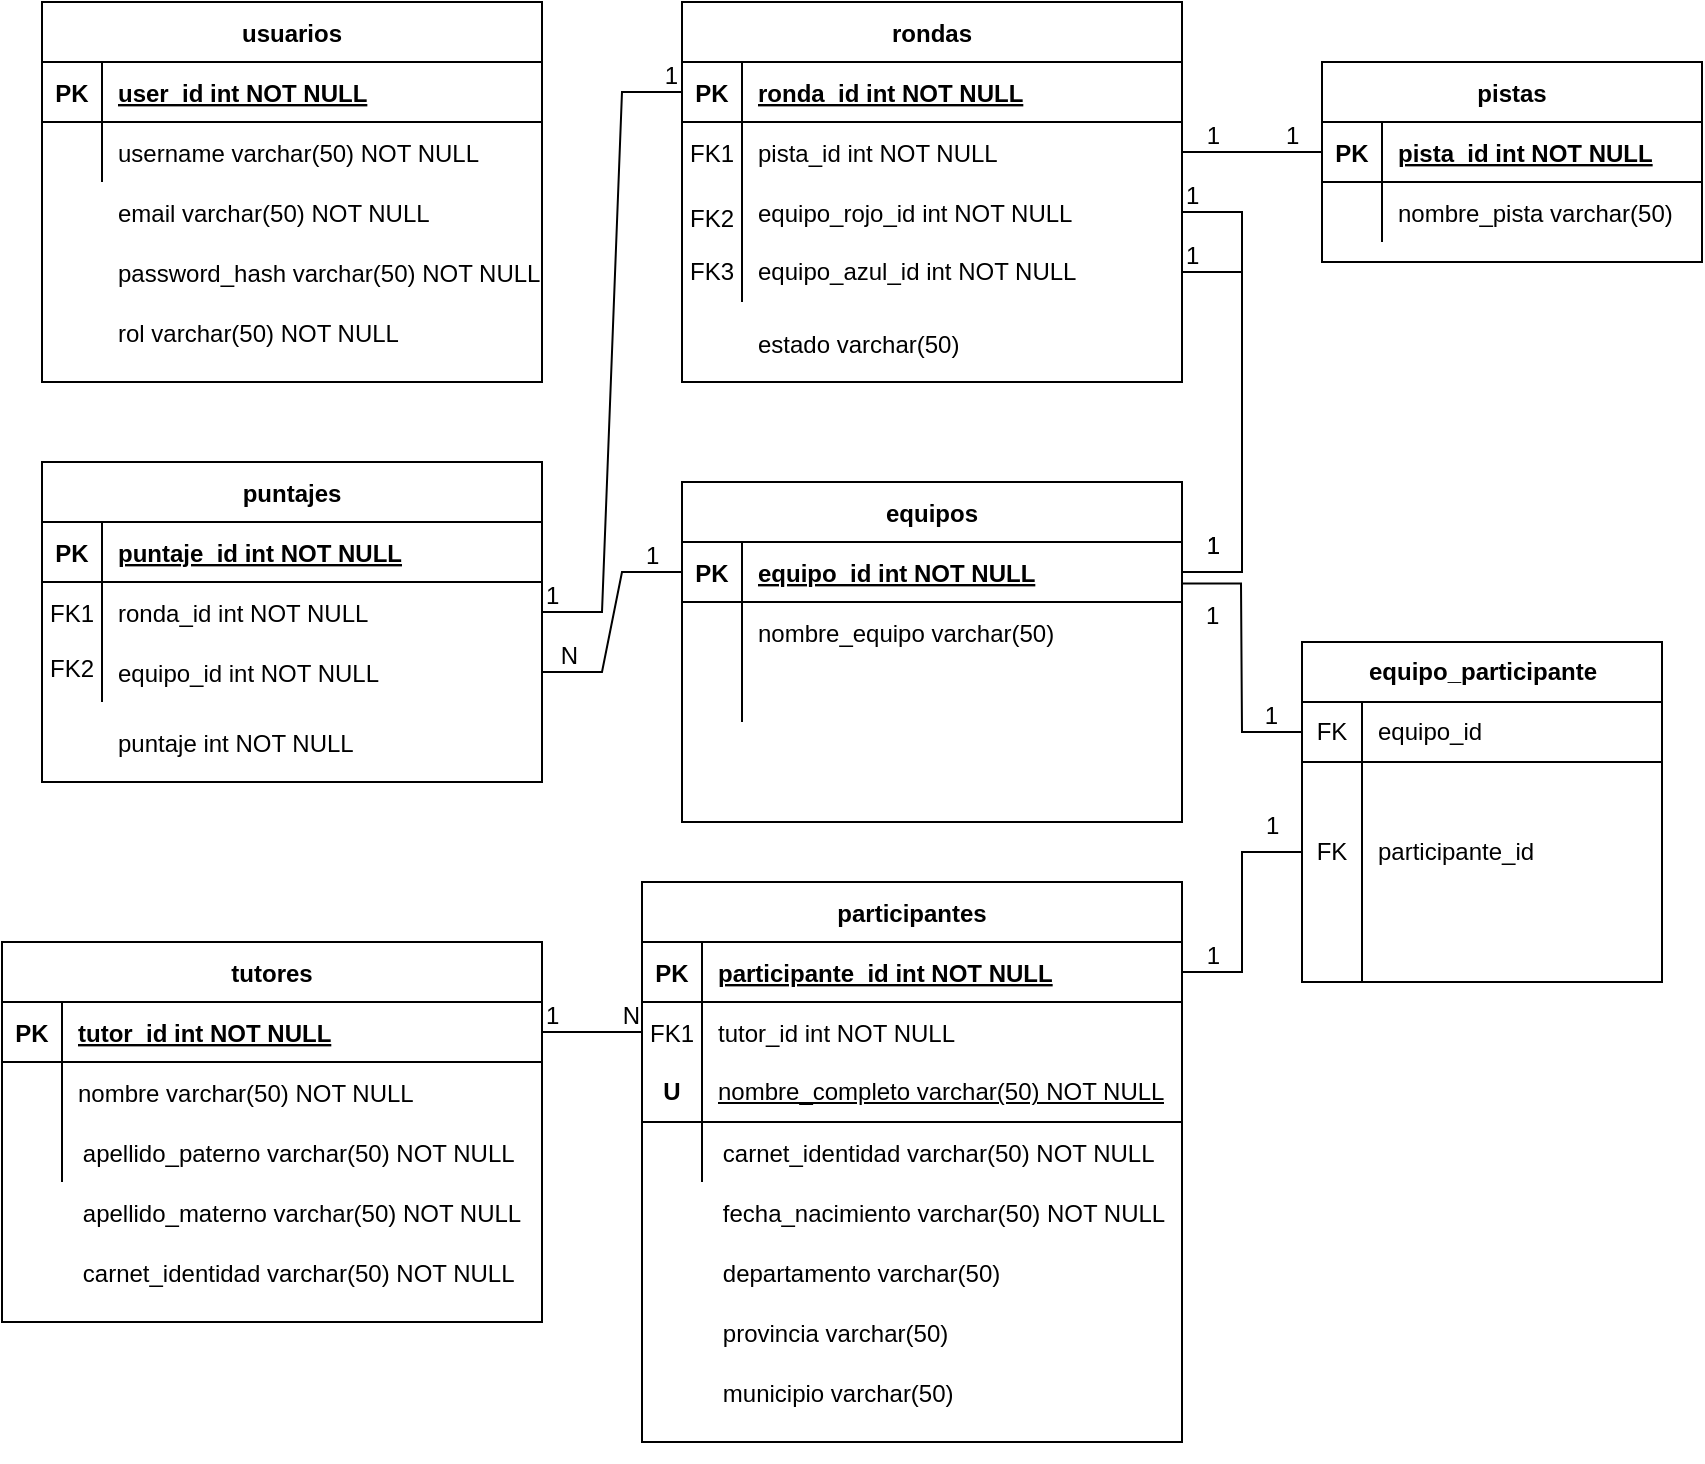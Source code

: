 <mxfile version="26.2.2">
  <diagram id="R2lEEEUBdFMjLlhIrx00" name="Page-1">
    <mxGraphModel dx="1345" dy="740" grid="1" gridSize="10" guides="1" tooltips="1" connect="1" arrows="1" fold="1" page="1" pageScale="1" pageWidth="850" pageHeight="1100" math="0" shadow="0" extFonts="Permanent Marker^https://fonts.googleapis.com/css?family=Permanent+Marker">
      <root>
        <mxCell id="0" />
        <mxCell id="1" parent="0" />
        <mxCell id="-fywBIfG3SODcEtTUDad-41" value="" style="group" vertex="1" connectable="0" parent="1">
          <mxGeometry y="530" width="270" height="220" as="geometry" />
        </mxCell>
        <mxCell id="C-vyLk0tnHw3VtMMgP7b-2" value="tutores" style="shape=table;startSize=30;container=1;collapsible=1;childLayout=tableLayout;fixedRows=1;rowLines=0;fontStyle=1;align=center;resizeLast=1;" parent="-fywBIfG3SODcEtTUDad-41" vertex="1">
          <mxGeometry width="270" height="190" as="geometry" />
        </mxCell>
        <mxCell id="C-vyLk0tnHw3VtMMgP7b-3" value="" style="shape=partialRectangle;collapsible=0;dropTarget=0;pointerEvents=0;fillColor=none;points=[[0,0.5],[1,0.5]];portConstraint=eastwest;top=0;left=0;right=0;bottom=1;" parent="C-vyLk0tnHw3VtMMgP7b-2" vertex="1">
          <mxGeometry y="30" width="270" height="30" as="geometry" />
        </mxCell>
        <mxCell id="C-vyLk0tnHw3VtMMgP7b-4" value="PK" style="shape=partialRectangle;overflow=hidden;connectable=0;fillColor=none;top=0;left=0;bottom=0;right=0;fontStyle=1;" parent="C-vyLk0tnHw3VtMMgP7b-3" vertex="1">
          <mxGeometry width="30" height="30" as="geometry">
            <mxRectangle width="30" height="30" as="alternateBounds" />
          </mxGeometry>
        </mxCell>
        <mxCell id="C-vyLk0tnHw3VtMMgP7b-5" value="tutor_id int NOT NULL " style="shape=partialRectangle;overflow=hidden;connectable=0;fillColor=none;top=0;left=0;bottom=0;right=0;align=left;spacingLeft=6;fontStyle=5;" parent="C-vyLk0tnHw3VtMMgP7b-3" vertex="1">
          <mxGeometry x="30" width="240" height="30" as="geometry">
            <mxRectangle width="240" height="30" as="alternateBounds" />
          </mxGeometry>
        </mxCell>
        <mxCell id="C-vyLk0tnHw3VtMMgP7b-6" value="" style="shape=partialRectangle;collapsible=0;dropTarget=0;pointerEvents=0;fillColor=none;points=[[0,0.5],[1,0.5]];portConstraint=eastwest;top=0;left=0;right=0;bottom=0;" parent="C-vyLk0tnHw3VtMMgP7b-2" vertex="1">
          <mxGeometry y="60" width="270" height="30" as="geometry" />
        </mxCell>
        <mxCell id="C-vyLk0tnHw3VtMMgP7b-7" value="" style="shape=partialRectangle;overflow=hidden;connectable=0;fillColor=none;top=0;left=0;bottom=0;right=0;" parent="C-vyLk0tnHw3VtMMgP7b-6" vertex="1">
          <mxGeometry width="30" height="30" as="geometry">
            <mxRectangle width="30" height="30" as="alternateBounds" />
          </mxGeometry>
        </mxCell>
        <mxCell id="C-vyLk0tnHw3VtMMgP7b-8" value="" style="shape=partialRectangle;overflow=hidden;connectable=0;fillColor=none;top=0;left=0;bottom=0;right=0;align=left;spacingLeft=6;" parent="C-vyLk0tnHw3VtMMgP7b-6" vertex="1">
          <mxGeometry x="30" width="240" height="30" as="geometry">
            <mxRectangle width="240" height="30" as="alternateBounds" />
          </mxGeometry>
        </mxCell>
        <mxCell id="C-vyLk0tnHw3VtMMgP7b-9" value="" style="shape=partialRectangle;collapsible=0;dropTarget=0;pointerEvents=0;fillColor=none;points=[[0,0.5],[1,0.5]];portConstraint=eastwest;top=0;left=0;right=0;bottom=0;" parent="C-vyLk0tnHw3VtMMgP7b-2" vertex="1">
          <mxGeometry y="90" width="270" height="30" as="geometry" />
        </mxCell>
        <mxCell id="C-vyLk0tnHw3VtMMgP7b-10" value="" style="shape=partialRectangle;overflow=hidden;connectable=0;fillColor=none;top=0;left=0;bottom=0;right=0;" parent="C-vyLk0tnHw3VtMMgP7b-9" vertex="1">
          <mxGeometry width="30" height="30" as="geometry">
            <mxRectangle width="30" height="30" as="alternateBounds" />
          </mxGeometry>
        </mxCell>
        <mxCell id="C-vyLk0tnHw3VtMMgP7b-11" value="" style="shape=partialRectangle;overflow=hidden;connectable=0;fillColor=none;top=0;left=0;bottom=0;right=0;align=left;spacingLeft=6;" parent="C-vyLk0tnHw3VtMMgP7b-9" vertex="1">
          <mxGeometry x="30" width="240" height="30" as="geometry">
            <mxRectangle width="240" height="30" as="alternateBounds" />
          </mxGeometry>
        </mxCell>
        <mxCell id="-fywBIfG3SODcEtTUDad-18" value="" style="shape=partialRectangle;collapsible=0;dropTarget=0;pointerEvents=0;fillColor=none;points=[[0,0.5],[1,0.5]];portConstraint=eastwest;top=0;left=0;right=0;bottom=0;" vertex="1" parent="-fywBIfG3SODcEtTUDad-41">
          <mxGeometry y="60" width="250" height="30" as="geometry" />
        </mxCell>
        <mxCell id="-fywBIfG3SODcEtTUDad-19" value="" style="shape=partialRectangle;overflow=hidden;connectable=0;fillColor=none;top=0;left=0;bottom=0;right=0;" vertex="1" parent="-fywBIfG3SODcEtTUDad-18">
          <mxGeometry width="30" height="30" as="geometry">
            <mxRectangle width="30" height="30" as="alternateBounds" />
          </mxGeometry>
        </mxCell>
        <mxCell id="-fywBIfG3SODcEtTUDad-20" value="nombre varchar(50) NOT NULL" style="shape=partialRectangle;overflow=hidden;connectable=0;fillColor=none;top=0;left=0;bottom=0;right=0;align=left;spacingLeft=6;" vertex="1" parent="-fywBIfG3SODcEtTUDad-18">
          <mxGeometry x="30" width="220" height="30" as="geometry">
            <mxRectangle width="220" height="30" as="alternateBounds" />
          </mxGeometry>
        </mxCell>
        <mxCell id="-fywBIfG3SODcEtTUDad-21" value="" style="shape=partialRectangle;collapsible=0;dropTarget=0;pointerEvents=0;fillColor=none;points=[[0,0.5],[1,0.5]];portConstraint=eastwest;top=0;left=0;right=0;bottom=0;" vertex="1" parent="-fywBIfG3SODcEtTUDad-41">
          <mxGeometry y="90" width="270" height="30" as="geometry" />
        </mxCell>
        <mxCell id="-fywBIfG3SODcEtTUDad-23" value="apellido_paterno varchar(50) NOT NULL" style="shape=partialRectangle;overflow=hidden;connectable=0;fillColor=none;top=0;left=0;bottom=0;right=0;align=left;spacingLeft=6;" vertex="1" parent="-fywBIfG3SODcEtTUDad-21">
          <mxGeometry x="32.4" width="237.6" height="30" as="geometry">
            <mxRectangle width="220" height="30" as="alternateBounds" />
          </mxGeometry>
        </mxCell>
        <mxCell id="-fywBIfG3SODcEtTUDad-25" value="" style="shape=partialRectangle;collapsible=0;dropTarget=0;pointerEvents=0;fillColor=none;points=[[0,0.5],[1,0.5]];portConstraint=eastwest;top=0;left=0;right=0;bottom=0;" vertex="1" parent="-fywBIfG3SODcEtTUDad-41">
          <mxGeometry y="120" width="270" height="30" as="geometry" />
        </mxCell>
        <mxCell id="-fywBIfG3SODcEtTUDad-27" value="apellido_materno varchar(50) NOT NULL" style="shape=partialRectangle;overflow=hidden;connectable=0;fillColor=none;top=0;left=0;bottom=0;right=0;align=left;spacingLeft=6;" vertex="1" parent="-fywBIfG3SODcEtTUDad-25">
          <mxGeometry x="32.4" width="237.6" height="30" as="geometry">
            <mxRectangle width="220" height="30" as="alternateBounds" />
          </mxGeometry>
        </mxCell>
        <mxCell id="-fywBIfG3SODcEtTUDad-28" value="" style="shape=partialRectangle;collapsible=0;dropTarget=0;pointerEvents=0;fillColor=none;points=[[0,0.5],[1,0.5]];portConstraint=eastwest;top=0;left=0;right=0;bottom=0;" vertex="1" parent="-fywBIfG3SODcEtTUDad-41">
          <mxGeometry y="150" width="270" height="30" as="geometry" />
        </mxCell>
        <mxCell id="-fywBIfG3SODcEtTUDad-30" value="carnet_identidad varchar(50) NOT NULL" style="shape=partialRectangle;overflow=hidden;connectable=0;fillColor=none;top=0;left=0;bottom=0;right=0;align=left;spacingLeft=6;" vertex="1" parent="-fywBIfG3SODcEtTUDad-28">
          <mxGeometry x="32.4" width="237.6" height="30" as="geometry">
            <mxRectangle width="220" height="30" as="alternateBounds" />
          </mxGeometry>
        </mxCell>
        <mxCell id="-fywBIfG3SODcEtTUDad-42" value="" style="group" vertex="1" connectable="0" parent="1">
          <mxGeometry x="320" y="500" width="270" height="290" as="geometry" />
        </mxCell>
        <mxCell id="-fywBIfG3SODcEtTUDad-43" value="participantes" style="shape=table;startSize=30;container=1;collapsible=1;childLayout=tableLayout;fixedRows=1;rowLines=0;fontStyle=1;align=center;resizeLast=1;" vertex="1" parent="-fywBIfG3SODcEtTUDad-42">
          <mxGeometry width="270" height="280" as="geometry" />
        </mxCell>
        <mxCell id="-fywBIfG3SODcEtTUDad-44" value="" style="shape=partialRectangle;collapsible=0;dropTarget=0;pointerEvents=0;fillColor=none;points=[[0,0.5],[1,0.5]];portConstraint=eastwest;top=0;left=0;right=0;bottom=1;" vertex="1" parent="-fywBIfG3SODcEtTUDad-43">
          <mxGeometry y="30" width="270" height="30" as="geometry" />
        </mxCell>
        <mxCell id="-fywBIfG3SODcEtTUDad-45" value="PK" style="shape=partialRectangle;overflow=hidden;connectable=0;fillColor=none;top=0;left=0;bottom=0;right=0;fontStyle=1;" vertex="1" parent="-fywBIfG3SODcEtTUDad-44">
          <mxGeometry width="30" height="30" as="geometry">
            <mxRectangle width="30" height="30" as="alternateBounds" />
          </mxGeometry>
        </mxCell>
        <mxCell id="-fywBIfG3SODcEtTUDad-46" value="participante_id int NOT NULL " style="shape=partialRectangle;overflow=hidden;connectable=0;fillColor=none;top=0;left=0;bottom=0;right=0;align=left;spacingLeft=6;fontStyle=5;" vertex="1" parent="-fywBIfG3SODcEtTUDad-44">
          <mxGeometry x="30" width="240" height="30" as="geometry">
            <mxRectangle width="240" height="30" as="alternateBounds" />
          </mxGeometry>
        </mxCell>
        <mxCell id="-fywBIfG3SODcEtTUDad-47" value="" style="shape=partialRectangle;collapsible=0;dropTarget=0;pointerEvents=0;fillColor=none;points=[[0,0.5],[1,0.5]];portConstraint=eastwest;top=0;left=0;right=0;bottom=0;" vertex="1" parent="-fywBIfG3SODcEtTUDad-43">
          <mxGeometry y="60" width="270" height="30" as="geometry" />
        </mxCell>
        <mxCell id="-fywBIfG3SODcEtTUDad-48" value="FK1" style="shape=partialRectangle;overflow=hidden;connectable=0;fillColor=none;top=0;left=0;bottom=0;right=0;" vertex="1" parent="-fywBIfG3SODcEtTUDad-47">
          <mxGeometry width="30" height="30" as="geometry">
            <mxRectangle width="30" height="30" as="alternateBounds" />
          </mxGeometry>
        </mxCell>
        <mxCell id="-fywBIfG3SODcEtTUDad-49" value="tutor_id int NOT NULL" style="shape=partialRectangle;overflow=hidden;connectable=0;fillColor=none;top=0;left=0;bottom=0;right=0;align=left;spacingLeft=6;" vertex="1" parent="-fywBIfG3SODcEtTUDad-47">
          <mxGeometry x="30" width="240" height="30" as="geometry">
            <mxRectangle width="240" height="30" as="alternateBounds" />
          </mxGeometry>
        </mxCell>
        <mxCell id="-fywBIfG3SODcEtTUDad-188" value="" style="shape=tableRow;horizontal=0;startSize=0;swimlaneHead=0;swimlaneBody=0;fillColor=none;collapsible=0;dropTarget=0;points=[[0,0.5],[1,0.5]];portConstraint=eastwest;top=0;left=0;right=0;bottom=1;" vertex="1" parent="-fywBIfG3SODcEtTUDad-43">
          <mxGeometry y="90" width="270" height="30" as="geometry" />
        </mxCell>
        <mxCell id="-fywBIfG3SODcEtTUDad-189" value="U" style="shape=partialRectangle;connectable=0;fillColor=none;top=0;left=0;bottom=0;right=0;fontStyle=1;overflow=hidden;whiteSpace=wrap;html=1;" vertex="1" parent="-fywBIfG3SODcEtTUDad-188">
          <mxGeometry width="30" height="30" as="geometry">
            <mxRectangle width="30" height="30" as="alternateBounds" />
          </mxGeometry>
        </mxCell>
        <mxCell id="-fywBIfG3SODcEtTUDad-190" value="&lt;span style=&quot;font-weight: 400; text-wrap-mode: nowrap;&quot;&gt;nombre_completo varchar(50) NOT NULL&lt;/span&gt;" style="shape=partialRectangle;connectable=0;fillColor=none;top=0;left=0;bottom=0;right=0;align=left;spacingLeft=6;fontStyle=5;overflow=hidden;whiteSpace=wrap;html=1;" vertex="1" parent="-fywBIfG3SODcEtTUDad-188">
          <mxGeometry x="30" width="240" height="30" as="geometry">
            <mxRectangle width="240" height="30" as="alternateBounds" />
          </mxGeometry>
        </mxCell>
        <mxCell id="-fywBIfG3SODcEtTUDad-50" value="" style="shape=partialRectangle;collapsible=0;dropTarget=0;pointerEvents=0;fillColor=none;points=[[0,0.5],[1,0.5]];portConstraint=eastwest;top=0;left=0;right=0;bottom=0;" vertex="1" parent="-fywBIfG3SODcEtTUDad-43">
          <mxGeometry y="120" width="270" height="30" as="geometry" />
        </mxCell>
        <mxCell id="-fywBIfG3SODcEtTUDad-51" value="" style="shape=partialRectangle;overflow=hidden;connectable=0;fillColor=none;top=0;left=0;bottom=0;right=0;" vertex="1" parent="-fywBIfG3SODcEtTUDad-50">
          <mxGeometry width="30" height="30" as="geometry">
            <mxRectangle width="30" height="30" as="alternateBounds" />
          </mxGeometry>
        </mxCell>
        <mxCell id="-fywBIfG3SODcEtTUDad-52" value="" style="shape=partialRectangle;overflow=hidden;connectable=0;fillColor=none;top=0;left=0;bottom=0;right=0;align=left;spacingLeft=6;" vertex="1" parent="-fywBIfG3SODcEtTUDad-50">
          <mxGeometry x="30" width="240" height="30" as="geometry">
            <mxRectangle width="240" height="30" as="alternateBounds" />
          </mxGeometry>
        </mxCell>
        <mxCell id="-fywBIfG3SODcEtTUDad-62" value="" style="shape=partialRectangle;collapsible=0;dropTarget=0;pointerEvents=0;fillColor=none;points=[[0,0.5],[1,0.5]];portConstraint=eastwest;top=0;left=0;right=0;bottom=0;" vertex="1" parent="-fywBIfG3SODcEtTUDad-42">
          <mxGeometry y="120" width="270" height="30" as="geometry" />
        </mxCell>
        <mxCell id="-fywBIfG3SODcEtTUDad-63" value="" style="shape=partialRectangle;overflow=hidden;connectable=0;fillColor=none;top=0;left=0;bottom=0;right=0;" vertex="1" parent="-fywBIfG3SODcEtTUDad-62">
          <mxGeometry width="32.4" height="30" as="geometry">
            <mxRectangle width="30" height="30" as="alternateBounds" />
          </mxGeometry>
        </mxCell>
        <mxCell id="-fywBIfG3SODcEtTUDad-64" value="carnet_identidad varchar(50) NOT NULL" style="shape=partialRectangle;overflow=hidden;connectable=0;fillColor=none;top=0;left=0;bottom=0;right=0;align=left;spacingLeft=6;" vertex="1" parent="-fywBIfG3SODcEtTUDad-62">
          <mxGeometry x="32.4" width="237.6" height="30" as="geometry">
            <mxRectangle width="220" height="30" as="alternateBounds" />
          </mxGeometry>
        </mxCell>
        <mxCell id="-fywBIfG3SODcEtTUDad-65" value="" style="shape=partialRectangle;collapsible=0;dropTarget=0;pointerEvents=0;fillColor=none;points=[[0,0.5],[1,0.5]];portConstraint=eastwest;top=0;left=0;right=0;bottom=0;" vertex="1" parent="-fywBIfG3SODcEtTUDad-42">
          <mxGeometry y="180" width="270" height="30" as="geometry" />
        </mxCell>
        <mxCell id="-fywBIfG3SODcEtTUDad-66" value="" style="shape=partialRectangle;overflow=hidden;connectable=0;fillColor=none;top=0;left=0;bottom=0;right=0;" vertex="1" parent="-fywBIfG3SODcEtTUDad-65">
          <mxGeometry width="32.4" height="30" as="geometry">
            <mxRectangle width="30" height="30" as="alternateBounds" />
          </mxGeometry>
        </mxCell>
        <mxCell id="-fywBIfG3SODcEtTUDad-67" value="departamento varchar(50)" style="shape=partialRectangle;overflow=hidden;connectable=0;fillColor=none;top=0;left=0;bottom=0;right=0;align=left;spacingLeft=6;" vertex="1" parent="-fywBIfG3SODcEtTUDad-65">
          <mxGeometry x="32.4" width="237.6" height="30" as="geometry">
            <mxRectangle width="220" height="30" as="alternateBounds" />
          </mxGeometry>
        </mxCell>
        <mxCell id="-fywBIfG3SODcEtTUDad-68" value="" style="shape=partialRectangle;collapsible=0;dropTarget=0;pointerEvents=0;fillColor=none;points=[[0,0.5],[1,0.5]];portConstraint=eastwest;top=0;left=0;right=0;bottom=0;" vertex="1" parent="-fywBIfG3SODcEtTUDad-42">
          <mxGeometry y="210" width="270" height="30" as="geometry" />
        </mxCell>
        <mxCell id="-fywBIfG3SODcEtTUDad-69" value="" style="shape=partialRectangle;overflow=hidden;connectable=0;fillColor=none;top=0;left=0;bottom=0;right=0;" vertex="1" parent="-fywBIfG3SODcEtTUDad-68">
          <mxGeometry width="32.4" height="30" as="geometry">
            <mxRectangle width="30" height="30" as="alternateBounds" />
          </mxGeometry>
        </mxCell>
        <mxCell id="-fywBIfG3SODcEtTUDad-70" value="provincia varchar(50)" style="shape=partialRectangle;overflow=hidden;connectable=0;fillColor=none;top=0;left=0;bottom=0;right=0;align=left;spacingLeft=6;" vertex="1" parent="-fywBIfG3SODcEtTUDad-68">
          <mxGeometry x="32.4" width="237.6" height="30" as="geometry">
            <mxRectangle width="220" height="30" as="alternateBounds" />
          </mxGeometry>
        </mxCell>
        <mxCell id="-fywBIfG3SODcEtTUDad-71" value="" style="shape=partialRectangle;collapsible=0;dropTarget=0;pointerEvents=0;fillColor=none;points=[[0,0.5],[1,0.5]];portConstraint=eastwest;top=0;left=0;right=0;bottom=0;" vertex="1" parent="-fywBIfG3SODcEtTUDad-42">
          <mxGeometry y="240" width="270" height="30" as="geometry" />
        </mxCell>
        <mxCell id="-fywBIfG3SODcEtTUDad-72" value="" style="shape=partialRectangle;overflow=hidden;connectable=0;fillColor=none;top=0;left=0;bottom=0;right=0;" vertex="1" parent="-fywBIfG3SODcEtTUDad-71">
          <mxGeometry width="32.4" height="30" as="geometry">
            <mxRectangle width="30" height="30" as="alternateBounds" />
          </mxGeometry>
        </mxCell>
        <mxCell id="-fywBIfG3SODcEtTUDad-73" value="municipio varchar(50)" style="shape=partialRectangle;overflow=hidden;connectable=0;fillColor=none;top=0;left=0;bottom=0;right=0;align=left;spacingLeft=6;" vertex="1" parent="-fywBIfG3SODcEtTUDad-71">
          <mxGeometry x="32.4" width="237.6" height="30" as="geometry">
            <mxRectangle width="220" height="30" as="alternateBounds" />
          </mxGeometry>
        </mxCell>
        <mxCell id="-fywBIfG3SODcEtTUDad-74" value="" style="shape=partialRectangle;collapsible=0;dropTarget=0;pointerEvents=0;fillColor=none;points=[[0,0.5],[1,0.5]];portConstraint=eastwest;top=0;left=0;right=0;bottom=0;" vertex="1" parent="-fywBIfG3SODcEtTUDad-42">
          <mxGeometry y="150" width="270" height="30" as="geometry" />
        </mxCell>
        <mxCell id="-fywBIfG3SODcEtTUDad-75" value="" style="shape=partialRectangle;overflow=hidden;connectable=0;fillColor=none;top=0;left=0;bottom=0;right=0;" vertex="1" parent="-fywBIfG3SODcEtTUDad-74">
          <mxGeometry width="32.4" height="30" as="geometry">
            <mxRectangle width="30" height="30" as="alternateBounds" />
          </mxGeometry>
        </mxCell>
        <mxCell id="-fywBIfG3SODcEtTUDad-76" value="fecha_nacimiento varchar(50) NOT NULL" style="shape=partialRectangle;overflow=hidden;connectable=0;fillColor=none;top=0;left=0;bottom=0;right=0;align=left;spacingLeft=6;" vertex="1" parent="-fywBIfG3SODcEtTUDad-74">
          <mxGeometry x="32.4" width="237.6" height="30" as="geometry">
            <mxRectangle width="220" height="30" as="alternateBounds" />
          </mxGeometry>
        </mxCell>
        <mxCell id="-fywBIfG3SODcEtTUDad-82" value="" style="group" vertex="1" connectable="0" parent="1">
          <mxGeometry x="20" y="60" width="250" height="190" as="geometry" />
        </mxCell>
        <mxCell id="C-vyLk0tnHw3VtMMgP7b-23" value="usuarios" style="shape=table;startSize=30;container=1;collapsible=1;childLayout=tableLayout;fixedRows=1;rowLines=0;fontStyle=1;align=center;resizeLast=1;" parent="-fywBIfG3SODcEtTUDad-82" vertex="1">
          <mxGeometry width="250" height="190" as="geometry">
            <mxRectangle x="120" y="120" width="90" height="30" as="alternateBounds" />
          </mxGeometry>
        </mxCell>
        <mxCell id="C-vyLk0tnHw3VtMMgP7b-24" value="" style="shape=partialRectangle;collapsible=0;dropTarget=0;pointerEvents=0;fillColor=none;points=[[0,0.5],[1,0.5]];portConstraint=eastwest;top=0;left=0;right=0;bottom=1;" parent="C-vyLk0tnHw3VtMMgP7b-23" vertex="1">
          <mxGeometry y="30" width="250" height="30" as="geometry" />
        </mxCell>
        <mxCell id="C-vyLk0tnHw3VtMMgP7b-25" value="PK" style="shape=partialRectangle;overflow=hidden;connectable=0;fillColor=none;top=0;left=0;bottom=0;right=0;fontStyle=1;" parent="C-vyLk0tnHw3VtMMgP7b-24" vertex="1">
          <mxGeometry width="30" height="30" as="geometry">
            <mxRectangle width="30" height="30" as="alternateBounds" />
          </mxGeometry>
        </mxCell>
        <mxCell id="C-vyLk0tnHw3VtMMgP7b-26" value="user_id int NOT NULL " style="shape=partialRectangle;overflow=hidden;connectable=0;fillColor=none;top=0;left=0;bottom=0;right=0;align=left;spacingLeft=6;fontStyle=5;" parent="C-vyLk0tnHw3VtMMgP7b-24" vertex="1">
          <mxGeometry x="30" width="220" height="30" as="geometry">
            <mxRectangle width="220" height="30" as="alternateBounds" />
          </mxGeometry>
        </mxCell>
        <mxCell id="C-vyLk0tnHw3VtMMgP7b-27" value="" style="shape=partialRectangle;collapsible=0;dropTarget=0;pointerEvents=0;fillColor=none;points=[[0,0.5],[1,0.5]];portConstraint=eastwest;top=0;left=0;right=0;bottom=0;" parent="C-vyLk0tnHw3VtMMgP7b-23" vertex="1">
          <mxGeometry y="60" width="250" height="30" as="geometry" />
        </mxCell>
        <mxCell id="C-vyLk0tnHw3VtMMgP7b-28" value="" style="shape=partialRectangle;overflow=hidden;connectable=0;fillColor=none;top=0;left=0;bottom=0;right=0;" parent="C-vyLk0tnHw3VtMMgP7b-27" vertex="1">
          <mxGeometry width="30" height="30" as="geometry">
            <mxRectangle width="30" height="30" as="alternateBounds" />
          </mxGeometry>
        </mxCell>
        <mxCell id="C-vyLk0tnHw3VtMMgP7b-29" value="username varchar(50) NOT NULL" style="shape=partialRectangle;overflow=hidden;connectable=0;fillColor=none;top=0;left=0;bottom=0;right=0;align=left;spacingLeft=6;" parent="C-vyLk0tnHw3VtMMgP7b-27" vertex="1">
          <mxGeometry x="30" width="220" height="30" as="geometry">
            <mxRectangle width="220" height="30" as="alternateBounds" />
          </mxGeometry>
        </mxCell>
        <mxCell id="-fywBIfG3SODcEtTUDad-8" value="" style="shape=partialRectangle;collapsible=0;dropTarget=0;pointerEvents=0;fillColor=none;points=[[0,0.5],[1,0.5]];portConstraint=eastwest;top=0;left=0;right=0;bottom=0;" vertex="1" parent="-fywBIfG3SODcEtTUDad-82">
          <mxGeometry y="90" width="250" height="30" as="geometry" />
        </mxCell>
        <mxCell id="-fywBIfG3SODcEtTUDad-9" value="" style="shape=partialRectangle;overflow=hidden;connectable=0;fillColor=none;top=0;left=0;bottom=0;right=0;" vertex="1" parent="-fywBIfG3SODcEtTUDad-8">
          <mxGeometry width="30" height="30" as="geometry">
            <mxRectangle width="30" height="30" as="alternateBounds" />
          </mxGeometry>
        </mxCell>
        <mxCell id="-fywBIfG3SODcEtTUDad-10" value="email varchar(50) NOT NULL" style="shape=partialRectangle;overflow=hidden;connectable=0;fillColor=none;top=0;left=0;bottom=0;right=0;align=left;spacingLeft=6;" vertex="1" parent="-fywBIfG3SODcEtTUDad-8">
          <mxGeometry x="30" width="220" height="30" as="geometry">
            <mxRectangle width="220" height="30" as="alternateBounds" />
          </mxGeometry>
        </mxCell>
        <mxCell id="-fywBIfG3SODcEtTUDad-11" value="" style="shape=partialRectangle;collapsible=0;dropTarget=0;pointerEvents=0;fillColor=none;points=[[0,0.5],[1,0.5]];portConstraint=eastwest;top=0;left=0;right=0;bottom=0;" vertex="1" parent="-fywBIfG3SODcEtTUDad-82">
          <mxGeometry y="120" width="250" height="30" as="geometry" />
        </mxCell>
        <mxCell id="-fywBIfG3SODcEtTUDad-12" value="" style="shape=partialRectangle;overflow=hidden;connectable=0;fillColor=none;top=0;left=0;bottom=0;right=0;" vertex="1" parent="-fywBIfG3SODcEtTUDad-11">
          <mxGeometry width="30" height="30" as="geometry">
            <mxRectangle width="30" height="30" as="alternateBounds" />
          </mxGeometry>
        </mxCell>
        <mxCell id="-fywBIfG3SODcEtTUDad-13" value="password_hash varchar(50) NOT NULL" style="shape=partialRectangle;overflow=hidden;connectable=0;fillColor=none;top=0;left=0;bottom=0;right=0;align=left;spacingLeft=6;" vertex="1" parent="-fywBIfG3SODcEtTUDad-11">
          <mxGeometry x="30" width="220" height="30" as="geometry">
            <mxRectangle width="220" height="30" as="alternateBounds" />
          </mxGeometry>
        </mxCell>
        <mxCell id="-fywBIfG3SODcEtTUDad-14" value="" style="shape=partialRectangle;collapsible=0;dropTarget=0;pointerEvents=0;fillColor=none;points=[[0,0.5],[1,0.5]];portConstraint=eastwest;top=0;left=0;right=0;bottom=0;" vertex="1" parent="-fywBIfG3SODcEtTUDad-82">
          <mxGeometry y="150" width="250" height="30" as="geometry" />
        </mxCell>
        <mxCell id="-fywBIfG3SODcEtTUDad-15" value="" style="shape=partialRectangle;overflow=hidden;connectable=0;fillColor=none;top=0;left=0;bottom=0;right=0;" vertex="1" parent="-fywBIfG3SODcEtTUDad-14">
          <mxGeometry width="30" height="30" as="geometry">
            <mxRectangle width="30" height="30" as="alternateBounds" />
          </mxGeometry>
        </mxCell>
        <mxCell id="-fywBIfG3SODcEtTUDad-16" value="rol varchar(50) NOT NULL" style="shape=partialRectangle;overflow=hidden;connectable=0;fillColor=none;top=0;left=0;bottom=0;right=0;align=left;spacingLeft=6;" vertex="1" parent="-fywBIfG3SODcEtTUDad-14">
          <mxGeometry x="30" width="220" height="30" as="geometry">
            <mxRectangle width="220" height="30" as="alternateBounds" />
          </mxGeometry>
        </mxCell>
        <mxCell id="-fywBIfG3SODcEtTUDad-83" value="" style="group" vertex="1" connectable="0" parent="1">
          <mxGeometry x="340" y="300" width="250" height="170" as="geometry" />
        </mxCell>
        <mxCell id="C-vyLk0tnHw3VtMMgP7b-13" value="equipos" style="shape=table;startSize=30;container=1;collapsible=1;childLayout=tableLayout;fixedRows=1;rowLines=0;fontStyle=1;align=center;resizeLast=1;" parent="-fywBIfG3SODcEtTUDad-83" vertex="1">
          <mxGeometry width="250" height="170" as="geometry" />
        </mxCell>
        <mxCell id="C-vyLk0tnHw3VtMMgP7b-14" value="" style="shape=partialRectangle;collapsible=0;dropTarget=0;pointerEvents=0;fillColor=none;points=[[0,0.5],[1,0.5]];portConstraint=eastwest;top=0;left=0;right=0;bottom=1;" parent="C-vyLk0tnHw3VtMMgP7b-13" vertex="1">
          <mxGeometry y="30" width="250" height="30" as="geometry" />
        </mxCell>
        <mxCell id="C-vyLk0tnHw3VtMMgP7b-15" value="PK" style="shape=partialRectangle;overflow=hidden;connectable=0;fillColor=none;top=0;left=0;bottom=0;right=0;fontStyle=1;" parent="C-vyLk0tnHw3VtMMgP7b-14" vertex="1">
          <mxGeometry width="30" height="30" as="geometry">
            <mxRectangle width="30" height="30" as="alternateBounds" />
          </mxGeometry>
        </mxCell>
        <mxCell id="C-vyLk0tnHw3VtMMgP7b-16" value="equipo_id int NOT NULL " style="shape=partialRectangle;overflow=hidden;connectable=0;fillColor=none;top=0;left=0;bottom=0;right=0;align=left;spacingLeft=6;fontStyle=5;" parent="C-vyLk0tnHw3VtMMgP7b-14" vertex="1">
          <mxGeometry x="30" width="220" height="30" as="geometry">
            <mxRectangle width="220" height="30" as="alternateBounds" />
          </mxGeometry>
        </mxCell>
        <mxCell id="C-vyLk0tnHw3VtMMgP7b-17" value="" style="shape=partialRectangle;collapsible=0;dropTarget=0;pointerEvents=0;fillColor=none;points=[[0,0.5],[1,0.5]];portConstraint=eastwest;top=0;left=0;right=0;bottom=0;" parent="C-vyLk0tnHw3VtMMgP7b-13" vertex="1">
          <mxGeometry y="60" width="250" height="30" as="geometry" />
        </mxCell>
        <mxCell id="C-vyLk0tnHw3VtMMgP7b-18" value="" style="shape=partialRectangle;overflow=hidden;connectable=0;fillColor=none;top=0;left=0;bottom=0;right=0;" parent="C-vyLk0tnHw3VtMMgP7b-17" vertex="1">
          <mxGeometry width="30" height="30" as="geometry">
            <mxRectangle width="30" height="30" as="alternateBounds" />
          </mxGeometry>
        </mxCell>
        <mxCell id="C-vyLk0tnHw3VtMMgP7b-19" value="nombre_equipo varchar(50)" style="shape=partialRectangle;overflow=hidden;connectable=0;fillColor=none;top=0;left=0;bottom=0;right=0;align=left;spacingLeft=6;" parent="C-vyLk0tnHw3VtMMgP7b-17" vertex="1">
          <mxGeometry x="30" width="220" height="30" as="geometry">
            <mxRectangle width="220" height="30" as="alternateBounds" />
          </mxGeometry>
        </mxCell>
        <mxCell id="C-vyLk0tnHw3VtMMgP7b-20" value="" style="shape=partialRectangle;collapsible=0;dropTarget=0;pointerEvents=0;fillColor=none;points=[[0,0.5],[1,0.5]];portConstraint=eastwest;top=0;left=0;right=0;bottom=0;" parent="C-vyLk0tnHw3VtMMgP7b-13" vertex="1">
          <mxGeometry y="90" width="250" height="30" as="geometry" />
        </mxCell>
        <mxCell id="C-vyLk0tnHw3VtMMgP7b-21" value="" style="shape=partialRectangle;overflow=hidden;connectable=0;fillColor=none;top=0;left=0;bottom=0;right=0;" parent="C-vyLk0tnHw3VtMMgP7b-20" vertex="1">
          <mxGeometry width="30" height="30" as="geometry">
            <mxRectangle width="30" height="30" as="alternateBounds" />
          </mxGeometry>
        </mxCell>
        <mxCell id="C-vyLk0tnHw3VtMMgP7b-22" value="" style="shape=partialRectangle;overflow=hidden;connectable=0;fillColor=none;top=0;left=0;bottom=0;right=0;align=left;spacingLeft=6;" parent="C-vyLk0tnHw3VtMMgP7b-20" vertex="1">
          <mxGeometry x="30" width="220" height="30" as="geometry">
            <mxRectangle width="220" height="30" as="alternateBounds" />
          </mxGeometry>
        </mxCell>
        <mxCell id="-fywBIfG3SODcEtTUDad-85" value="pistas" style="shape=table;startSize=30;container=1;collapsible=1;childLayout=tableLayout;fixedRows=1;rowLines=0;fontStyle=1;align=center;resizeLast=1;" vertex="1" parent="1">
          <mxGeometry x="660" y="90" width="190" height="100" as="geometry">
            <mxRectangle x="120" y="120" width="90" height="30" as="alternateBounds" />
          </mxGeometry>
        </mxCell>
        <mxCell id="-fywBIfG3SODcEtTUDad-86" value="" style="shape=partialRectangle;collapsible=0;dropTarget=0;pointerEvents=0;fillColor=none;points=[[0,0.5],[1,0.5]];portConstraint=eastwest;top=0;left=0;right=0;bottom=1;" vertex="1" parent="-fywBIfG3SODcEtTUDad-85">
          <mxGeometry y="30" width="190" height="30" as="geometry" />
        </mxCell>
        <mxCell id="-fywBIfG3SODcEtTUDad-87" value="PK" style="shape=partialRectangle;overflow=hidden;connectable=0;fillColor=none;top=0;left=0;bottom=0;right=0;fontStyle=1;" vertex="1" parent="-fywBIfG3SODcEtTUDad-86">
          <mxGeometry width="30" height="30" as="geometry">
            <mxRectangle width="30" height="30" as="alternateBounds" />
          </mxGeometry>
        </mxCell>
        <mxCell id="-fywBIfG3SODcEtTUDad-88" value="pista_id int NOT NULL " style="shape=partialRectangle;overflow=hidden;connectable=0;fillColor=none;top=0;left=0;bottom=0;right=0;align=left;spacingLeft=6;fontStyle=5;" vertex="1" parent="-fywBIfG3SODcEtTUDad-86">
          <mxGeometry x="30" width="160" height="30" as="geometry">
            <mxRectangle width="160" height="30" as="alternateBounds" />
          </mxGeometry>
        </mxCell>
        <mxCell id="-fywBIfG3SODcEtTUDad-89" value="" style="shape=partialRectangle;collapsible=0;dropTarget=0;pointerEvents=0;fillColor=none;points=[[0,0.5],[1,0.5]];portConstraint=eastwest;top=0;left=0;right=0;bottom=0;" vertex="1" parent="-fywBIfG3SODcEtTUDad-85">
          <mxGeometry y="60" width="190" height="30" as="geometry" />
        </mxCell>
        <mxCell id="-fywBIfG3SODcEtTUDad-90" value="" style="shape=partialRectangle;overflow=hidden;connectable=0;fillColor=none;top=0;left=0;bottom=0;right=0;" vertex="1" parent="-fywBIfG3SODcEtTUDad-89">
          <mxGeometry width="30" height="30" as="geometry">
            <mxRectangle width="30" height="30" as="alternateBounds" />
          </mxGeometry>
        </mxCell>
        <mxCell id="-fywBIfG3SODcEtTUDad-91" value="nombre_pista varchar(50)" style="shape=partialRectangle;overflow=hidden;connectable=0;fillColor=none;top=0;left=0;bottom=0;right=0;align=left;spacingLeft=6;" vertex="1" parent="-fywBIfG3SODcEtTUDad-89">
          <mxGeometry x="30" width="160" height="30" as="geometry">
            <mxRectangle width="160" height="30" as="alternateBounds" />
          </mxGeometry>
        </mxCell>
        <mxCell id="-fywBIfG3SODcEtTUDad-118" value="" style="group" vertex="1" connectable="0" parent="1">
          <mxGeometry x="340" y="60" width="250" height="200" as="geometry" />
        </mxCell>
        <mxCell id="-fywBIfG3SODcEtTUDad-119" value="rondas" style="shape=table;startSize=30;container=1;collapsible=1;childLayout=tableLayout;fixedRows=1;rowLines=0;fontStyle=1;align=center;resizeLast=1;" vertex="1" parent="-fywBIfG3SODcEtTUDad-118">
          <mxGeometry width="250" height="190" as="geometry" />
        </mxCell>
        <mxCell id="-fywBIfG3SODcEtTUDad-120" value="" style="shape=partialRectangle;collapsible=0;dropTarget=0;pointerEvents=0;fillColor=none;points=[[0,0.5],[1,0.5]];portConstraint=eastwest;top=0;left=0;right=0;bottom=1;" vertex="1" parent="-fywBIfG3SODcEtTUDad-119">
          <mxGeometry y="30" width="250" height="30" as="geometry" />
        </mxCell>
        <mxCell id="-fywBIfG3SODcEtTUDad-121" value="PK" style="shape=partialRectangle;overflow=hidden;connectable=0;fillColor=none;top=0;left=0;bottom=0;right=0;fontStyle=1;" vertex="1" parent="-fywBIfG3SODcEtTUDad-120">
          <mxGeometry width="30" height="30" as="geometry">
            <mxRectangle width="30" height="30" as="alternateBounds" />
          </mxGeometry>
        </mxCell>
        <mxCell id="-fywBIfG3SODcEtTUDad-122" value="ronda_id int NOT NULL " style="shape=partialRectangle;overflow=hidden;connectable=0;fillColor=none;top=0;left=0;bottom=0;right=0;align=left;spacingLeft=6;fontStyle=5;" vertex="1" parent="-fywBIfG3SODcEtTUDad-120">
          <mxGeometry x="30" width="220" height="30" as="geometry">
            <mxRectangle width="220" height="30" as="alternateBounds" />
          </mxGeometry>
        </mxCell>
        <mxCell id="-fywBIfG3SODcEtTUDad-123" value="" style="shape=partialRectangle;collapsible=0;dropTarget=0;pointerEvents=0;fillColor=none;points=[[0,0.5],[1,0.5]];portConstraint=eastwest;top=0;left=0;right=0;bottom=0;" vertex="1" parent="-fywBIfG3SODcEtTUDad-119">
          <mxGeometry y="60" width="250" height="30" as="geometry" />
        </mxCell>
        <mxCell id="-fywBIfG3SODcEtTUDad-124" value="FK1" style="shape=partialRectangle;overflow=hidden;connectable=0;fillColor=none;top=0;left=0;bottom=0;right=0;" vertex="1" parent="-fywBIfG3SODcEtTUDad-123">
          <mxGeometry width="30" height="30" as="geometry">
            <mxRectangle width="30" height="30" as="alternateBounds" />
          </mxGeometry>
        </mxCell>
        <mxCell id="-fywBIfG3SODcEtTUDad-125" value="pista_id int NOT NULL" style="shape=partialRectangle;overflow=hidden;connectable=0;fillColor=none;top=0;left=0;bottom=0;right=0;align=left;spacingLeft=6;" vertex="1" parent="-fywBIfG3SODcEtTUDad-123">
          <mxGeometry x="30" width="220" height="30" as="geometry">
            <mxRectangle width="220" height="30" as="alternateBounds" />
          </mxGeometry>
        </mxCell>
        <mxCell id="-fywBIfG3SODcEtTUDad-126" value="" style="shape=partialRectangle;collapsible=0;dropTarget=0;pointerEvents=0;fillColor=none;points=[[0,0.5],[1,0.5]];portConstraint=eastwest;top=0;left=0;right=0;bottom=0;" vertex="1" parent="-fywBIfG3SODcEtTUDad-119">
          <mxGeometry y="90" width="250" height="30" as="geometry" />
        </mxCell>
        <mxCell id="-fywBIfG3SODcEtTUDad-127" value="" style="shape=partialRectangle;overflow=hidden;connectable=0;fillColor=none;top=0;left=0;bottom=0;right=0;" vertex="1" parent="-fywBIfG3SODcEtTUDad-126">
          <mxGeometry width="30" height="30" as="geometry">
            <mxRectangle width="30" height="30" as="alternateBounds" />
          </mxGeometry>
        </mxCell>
        <mxCell id="-fywBIfG3SODcEtTUDad-128" value="equipo_rojo_id int NOT NULL" style="shape=partialRectangle;overflow=hidden;connectable=0;fillColor=none;top=0;left=0;bottom=0;right=0;align=left;spacingLeft=6;" vertex="1" parent="-fywBIfG3SODcEtTUDad-126">
          <mxGeometry x="30" width="220" height="30" as="geometry">
            <mxRectangle width="220" height="30" as="alternateBounds" />
          </mxGeometry>
        </mxCell>
        <mxCell id="-fywBIfG3SODcEtTUDad-175" value="" style="shape=tableRow;horizontal=0;startSize=0;swimlaneHead=0;swimlaneBody=0;fillColor=none;collapsible=0;dropTarget=0;points=[[0,0.5],[1,0.5]];portConstraint=eastwest;top=0;left=0;right=0;bottom=0;" vertex="1" parent="-fywBIfG3SODcEtTUDad-119">
          <mxGeometry y="120" width="250" height="30" as="geometry" />
        </mxCell>
        <mxCell id="-fywBIfG3SODcEtTUDad-176" value="FK3" style="shape=partialRectangle;connectable=0;fillColor=none;top=0;left=0;bottom=0;right=0;fontStyle=0;overflow=hidden;whiteSpace=wrap;html=1;" vertex="1" parent="-fywBIfG3SODcEtTUDad-175">
          <mxGeometry width="30" height="30" as="geometry">
            <mxRectangle width="30" height="30" as="alternateBounds" />
          </mxGeometry>
        </mxCell>
        <mxCell id="-fywBIfG3SODcEtTUDad-177" value="&lt;span style=&quot;text-wrap-mode: nowrap;&quot;&gt;equipo_azul_id int NOT NULL&lt;/span&gt;" style="shape=partialRectangle;connectable=0;fillColor=none;top=0;left=0;bottom=0;right=0;align=left;spacingLeft=6;fontStyle=0;overflow=hidden;whiteSpace=wrap;html=1;" vertex="1" parent="-fywBIfG3SODcEtTUDad-175">
          <mxGeometry x="30" width="220" height="30" as="geometry">
            <mxRectangle width="220" height="30" as="alternateBounds" />
          </mxGeometry>
        </mxCell>
        <mxCell id="-fywBIfG3SODcEtTUDad-129" value="FK2" style="shape=partialRectangle;overflow=hidden;connectable=0;fillColor=none;top=0;left=0;bottom=0;right=0;" vertex="1" parent="-fywBIfG3SODcEtTUDad-118">
          <mxGeometry y="90.002" width="30" height="35.294" as="geometry">
            <mxRectangle width="30" height="30" as="alternateBounds" />
          </mxGeometry>
        </mxCell>
        <mxCell id="-fywBIfG3SODcEtTUDad-132" value="estado varchar(50)" style="shape=partialRectangle;overflow=hidden;connectable=0;fillColor=none;top=0;left=0;bottom=0;right=0;align=left;spacingLeft=6;" vertex="1" parent="-fywBIfG3SODcEtTUDad-118">
          <mxGeometry x="30" y="155.29" width="220" height="30" as="geometry">
            <mxRectangle width="220" height="30" as="alternateBounds" />
          </mxGeometry>
        </mxCell>
        <mxCell id="-fywBIfG3SODcEtTUDad-133" value="" style="group" vertex="1" connectable="0" parent="1">
          <mxGeometry y="290" width="250" height="200" as="geometry" />
        </mxCell>
        <mxCell id="-fywBIfG3SODcEtTUDad-156" value="" style="group" vertex="1" connectable="0" parent="-fywBIfG3SODcEtTUDad-133">
          <mxGeometry width="250" height="160" as="geometry" />
        </mxCell>
        <mxCell id="-fywBIfG3SODcEtTUDad-134" value="puntajes" style="shape=table;startSize=30;container=1;collapsible=1;childLayout=tableLayout;fixedRows=1;rowLines=0;fontStyle=1;align=center;resizeLast=1;" vertex="1" parent="-fywBIfG3SODcEtTUDad-156">
          <mxGeometry x="20" width="250" height="160" as="geometry" />
        </mxCell>
        <mxCell id="-fywBIfG3SODcEtTUDad-135" value="" style="shape=partialRectangle;collapsible=0;dropTarget=0;pointerEvents=0;fillColor=none;points=[[0,0.5],[1,0.5]];portConstraint=eastwest;top=0;left=0;right=0;bottom=1;" vertex="1" parent="-fywBIfG3SODcEtTUDad-134">
          <mxGeometry y="30" width="250" height="30" as="geometry" />
        </mxCell>
        <mxCell id="-fywBIfG3SODcEtTUDad-136" value="PK" style="shape=partialRectangle;overflow=hidden;connectable=0;fillColor=none;top=0;left=0;bottom=0;right=0;fontStyle=1;" vertex="1" parent="-fywBIfG3SODcEtTUDad-135">
          <mxGeometry width="30" height="30" as="geometry">
            <mxRectangle width="30" height="30" as="alternateBounds" />
          </mxGeometry>
        </mxCell>
        <mxCell id="-fywBIfG3SODcEtTUDad-137" value="puntaje_id int NOT NULL " style="shape=partialRectangle;overflow=hidden;connectable=0;fillColor=none;top=0;left=0;bottom=0;right=0;align=left;spacingLeft=6;fontStyle=5;" vertex="1" parent="-fywBIfG3SODcEtTUDad-135">
          <mxGeometry x="30" width="220" height="30" as="geometry">
            <mxRectangle width="220" height="30" as="alternateBounds" />
          </mxGeometry>
        </mxCell>
        <mxCell id="-fywBIfG3SODcEtTUDad-138" value="" style="shape=partialRectangle;collapsible=0;dropTarget=0;pointerEvents=0;fillColor=none;points=[[0,0.5],[1,0.5]];portConstraint=eastwest;top=0;left=0;right=0;bottom=0;" vertex="1" parent="-fywBIfG3SODcEtTUDad-134">
          <mxGeometry y="60" width="250" height="30" as="geometry" />
        </mxCell>
        <mxCell id="-fywBIfG3SODcEtTUDad-139" value="FK1" style="shape=partialRectangle;overflow=hidden;connectable=0;fillColor=none;top=0;left=0;bottom=0;right=0;" vertex="1" parent="-fywBIfG3SODcEtTUDad-138">
          <mxGeometry width="30" height="30" as="geometry">
            <mxRectangle width="30" height="30" as="alternateBounds" />
          </mxGeometry>
        </mxCell>
        <mxCell id="-fywBIfG3SODcEtTUDad-140" value="ronda_id int NOT NULL" style="shape=partialRectangle;overflow=hidden;connectable=0;fillColor=none;top=0;left=0;bottom=0;right=0;align=left;spacingLeft=6;" vertex="1" parent="-fywBIfG3SODcEtTUDad-138">
          <mxGeometry x="30" width="220" height="30" as="geometry">
            <mxRectangle width="220" height="30" as="alternateBounds" />
          </mxGeometry>
        </mxCell>
        <mxCell id="-fywBIfG3SODcEtTUDad-141" value="" style="shape=partialRectangle;collapsible=0;dropTarget=0;pointerEvents=0;fillColor=none;points=[[0,0.5],[1,0.5]];portConstraint=eastwest;top=0;left=0;right=0;bottom=0;" vertex="1" parent="-fywBIfG3SODcEtTUDad-134">
          <mxGeometry y="90" width="250" height="30" as="geometry" />
        </mxCell>
        <mxCell id="-fywBIfG3SODcEtTUDad-142" value="" style="shape=partialRectangle;overflow=hidden;connectable=0;fillColor=none;top=0;left=0;bottom=0;right=0;" vertex="1" parent="-fywBIfG3SODcEtTUDad-141">
          <mxGeometry width="30" height="30" as="geometry">
            <mxRectangle width="30" height="30" as="alternateBounds" />
          </mxGeometry>
        </mxCell>
        <mxCell id="-fywBIfG3SODcEtTUDad-143" value="equipo_id int NOT NULL" style="shape=partialRectangle;overflow=hidden;connectable=0;fillColor=none;top=0;left=0;bottom=0;right=0;align=left;spacingLeft=6;" vertex="1" parent="-fywBIfG3SODcEtTUDad-141">
          <mxGeometry x="30" width="220" height="30" as="geometry">
            <mxRectangle width="220" height="30" as="alternateBounds" />
          </mxGeometry>
        </mxCell>
        <mxCell id="-fywBIfG3SODcEtTUDad-144" value="FK2" style="shape=partialRectangle;overflow=hidden;connectable=0;fillColor=none;top=0;left=0;bottom=0;right=0;" vertex="1" parent="-fywBIfG3SODcEtTUDad-156">
          <mxGeometry x="20" y="84.702" width="30" height="35.294" as="geometry">
            <mxRectangle width="30" height="30" as="alternateBounds" />
          </mxGeometry>
        </mxCell>
        <mxCell id="-fywBIfG3SODcEtTUDad-145" value="puntaje int NOT NULL" style="shape=partialRectangle;overflow=hidden;connectable=0;fillColor=none;top=0;left=0;bottom=0;right=0;align=left;spacingLeft=6;" vertex="1" parent="-fywBIfG3SODcEtTUDad-156">
          <mxGeometry x="50" y="120" width="220" height="40" as="geometry">
            <mxRectangle width="220" height="30" as="alternateBounds" />
          </mxGeometry>
        </mxCell>
        <mxCell id="-fywBIfG3SODcEtTUDad-153" value="" style="endArrow=none;html=1;rounded=0;exitX=0;exitY=0.5;exitDx=0;exitDy=0;entryX=1;entryY=0.5;entryDx=0;entryDy=0;edgeStyle=entityRelationEdgeStyle;" edge="1" parent="1" source="C-vyLk0tnHw3VtMMgP7b-14" target="-fywBIfG3SODcEtTUDad-141">
          <mxGeometry relative="1" as="geometry">
            <mxPoint x="-130" y="530" as="sourcePoint" />
            <mxPoint x="-70" y="410" as="targetPoint" />
          </mxGeometry>
        </mxCell>
        <mxCell id="-fywBIfG3SODcEtTUDad-154" value="1" style="resizable=0;html=1;whiteSpace=wrap;align=left;verticalAlign=bottom;" connectable="0" vertex="1" parent="-fywBIfG3SODcEtTUDad-153">
          <mxGeometry x="-1" relative="1" as="geometry">
            <mxPoint x="-20" as="offset" />
          </mxGeometry>
        </mxCell>
        <mxCell id="-fywBIfG3SODcEtTUDad-155" value="N" style="resizable=0;html=1;whiteSpace=wrap;align=right;verticalAlign=bottom;" connectable="0" vertex="1" parent="-fywBIfG3SODcEtTUDad-153">
          <mxGeometry x="1" relative="1" as="geometry">
            <mxPoint x="20" as="offset" />
          </mxGeometry>
        </mxCell>
        <mxCell id="-fywBIfG3SODcEtTUDad-157" value="" style="endArrow=none;html=1;rounded=0;exitX=1;exitY=0.5;exitDx=0;exitDy=0;entryX=0;entryY=0.5;entryDx=0;entryDy=0;edgeStyle=entityRelationEdgeStyle;" edge="1" parent="1" source="-fywBIfG3SODcEtTUDad-138" target="-fywBIfG3SODcEtTUDad-120">
          <mxGeometry relative="1" as="geometry">
            <mxPoint x="260.0" y="375" as="sourcePoint" />
            <mxPoint x="270" y="520" as="targetPoint" />
          </mxGeometry>
        </mxCell>
        <mxCell id="-fywBIfG3SODcEtTUDad-158" value="1" style="resizable=0;html=1;whiteSpace=wrap;align=left;verticalAlign=bottom;" connectable="0" vertex="1" parent="-fywBIfG3SODcEtTUDad-157">
          <mxGeometry x="-1" relative="1" as="geometry" />
        </mxCell>
        <mxCell id="-fywBIfG3SODcEtTUDad-159" value="1" style="resizable=0;html=1;whiteSpace=wrap;align=right;verticalAlign=bottom;" connectable="0" vertex="1" parent="-fywBIfG3SODcEtTUDad-157">
          <mxGeometry x="1" relative="1" as="geometry" />
        </mxCell>
        <mxCell id="-fywBIfG3SODcEtTUDad-162" value="" style="endArrow=none;html=1;rounded=0;entryX=1;entryY=0.5;entryDx=0;entryDy=0;edgeStyle=entityRelationEdgeStyle;exitX=0;exitY=0.5;exitDx=0;exitDy=0;" edge="1" parent="1" source="-fywBIfG3SODcEtTUDad-86" target="-fywBIfG3SODcEtTUDad-123">
          <mxGeometry relative="1" as="geometry">
            <mxPoint x="210" y="220" as="sourcePoint" />
            <mxPoint x="340" y="300" as="targetPoint" />
          </mxGeometry>
        </mxCell>
        <mxCell id="-fywBIfG3SODcEtTUDad-163" value="1" style="resizable=0;html=1;whiteSpace=wrap;align=left;verticalAlign=bottom;" connectable="0" vertex="1" parent="-fywBIfG3SODcEtTUDad-162">
          <mxGeometry x="-1" relative="1" as="geometry">
            <mxPoint x="-20" as="offset" />
          </mxGeometry>
        </mxCell>
        <mxCell id="-fywBIfG3SODcEtTUDad-164" value="1" style="resizable=0;html=1;whiteSpace=wrap;align=right;verticalAlign=bottom;" connectable="0" vertex="1" parent="-fywBIfG3SODcEtTUDad-162">
          <mxGeometry x="1" relative="1" as="geometry">
            <mxPoint x="20" as="offset" />
          </mxGeometry>
        </mxCell>
        <mxCell id="-fywBIfG3SODcEtTUDad-168" value="" style="endArrow=none;html=1;rounded=0;edgeStyle=entityRelationEdgeStyle;exitX=1;exitY=0.5;exitDx=0;exitDy=0;" edge="1" parent="1" source="-fywBIfG3SODcEtTUDad-126" target="C-vyLk0tnHw3VtMMgP7b-14">
          <mxGeometry relative="1" as="geometry">
            <mxPoint x="650" y="230" as="sourcePoint" />
            <mxPoint x="810" y="230" as="targetPoint" />
            <Array as="points">
              <mxPoint x="610" y="370" />
              <mxPoint x="610" y="340" />
            </Array>
          </mxGeometry>
        </mxCell>
        <mxCell id="-fywBIfG3SODcEtTUDad-169" value="1" style="resizable=0;html=1;whiteSpace=wrap;align=left;verticalAlign=bottom;" connectable="0" vertex="1" parent="-fywBIfG3SODcEtTUDad-168">
          <mxGeometry x="-1" relative="1" as="geometry" />
        </mxCell>
        <mxCell id="-fywBIfG3SODcEtTUDad-170" value="1" style="resizable=0;html=1;whiteSpace=wrap;align=right;verticalAlign=bottom;" connectable="0" vertex="1" parent="-fywBIfG3SODcEtTUDad-168">
          <mxGeometry x="1" relative="1" as="geometry">
            <mxPoint x="20" y="-5" as="offset" />
          </mxGeometry>
        </mxCell>
        <mxCell id="-fywBIfG3SODcEtTUDad-171" value="" style="endArrow=none;html=1;rounded=0;edgeStyle=entityRelationEdgeStyle;exitX=1;exitY=0.5;exitDx=0;exitDy=0;" edge="1" parent="1" source="-fywBIfG3SODcEtTUDad-175" target="C-vyLk0tnHw3VtMMgP7b-14">
          <mxGeometry relative="1" as="geometry">
            <mxPoint x="550" y="200" as="sourcePoint" />
            <mxPoint x="680" y="375" as="targetPoint" />
            <Array as="points">
              <mxPoint x="760" y="395" />
              <mxPoint x="760" y="365" />
            </Array>
          </mxGeometry>
        </mxCell>
        <mxCell id="-fywBIfG3SODcEtTUDad-172" value="1" style="resizable=0;html=1;whiteSpace=wrap;align=left;verticalAlign=bottom;" connectable="0" vertex="1" parent="-fywBIfG3SODcEtTUDad-171">
          <mxGeometry x="-1" relative="1" as="geometry" />
        </mxCell>
        <mxCell id="-fywBIfG3SODcEtTUDad-173" value="1" style="resizable=0;html=1;whiteSpace=wrap;align=right;verticalAlign=bottom;" connectable="0" vertex="1" parent="-fywBIfG3SODcEtTUDad-171">
          <mxGeometry x="1" relative="1" as="geometry">
            <mxPoint x="20" y="-5" as="offset" />
          </mxGeometry>
        </mxCell>
        <mxCell id="-fywBIfG3SODcEtTUDad-178" value="" style="endArrow=none;html=1;rounded=0;edgeStyle=entityRelationEdgeStyle;exitX=1;exitY=0.5;exitDx=0;exitDy=0;entryX=0;entryY=0.5;entryDx=0;entryDy=0;" edge="1" parent="1" source="C-vyLk0tnHw3VtMMgP7b-3" target="-fywBIfG3SODcEtTUDad-47">
          <mxGeometry relative="1" as="geometry">
            <mxPoint x="170" y="480" as="sourcePoint" />
            <mxPoint x="330" y="480" as="targetPoint" />
          </mxGeometry>
        </mxCell>
        <mxCell id="-fywBIfG3SODcEtTUDad-179" value="1" style="resizable=0;html=1;whiteSpace=wrap;align=left;verticalAlign=bottom;" connectable="0" vertex="1" parent="-fywBIfG3SODcEtTUDad-178">
          <mxGeometry x="-1" relative="1" as="geometry" />
        </mxCell>
        <mxCell id="-fywBIfG3SODcEtTUDad-180" value="N" style="resizable=0;html=1;whiteSpace=wrap;align=right;verticalAlign=bottom;" connectable="0" vertex="1" parent="-fywBIfG3SODcEtTUDad-178">
          <mxGeometry x="1" relative="1" as="geometry" />
        </mxCell>
        <mxCell id="-fywBIfG3SODcEtTUDad-181" value="" style="endArrow=none;html=1;rounded=0;edgeStyle=entityRelationEdgeStyle;exitX=0.998;exitY=0.692;exitDx=0;exitDy=0;exitPerimeter=0;entryX=0;entryY=0.5;entryDx=0;entryDy=0;" edge="1" parent="1" source="C-vyLk0tnHw3VtMMgP7b-14" target="-fywBIfG3SODcEtTUDad-200">
          <mxGeometry relative="1" as="geometry">
            <mxPoint x="650" y="400" as="sourcePoint" />
            <mxPoint x="630" y="440" as="targetPoint" />
            <Array as="points">
              <mxPoint x="600" y="350" />
            </Array>
          </mxGeometry>
        </mxCell>
        <mxCell id="-fywBIfG3SODcEtTUDad-182" value="1" style="resizable=0;html=1;whiteSpace=wrap;align=left;verticalAlign=bottom;" connectable="0" vertex="1" parent="-fywBIfG3SODcEtTUDad-181">
          <mxGeometry x="-1" relative="1" as="geometry">
            <mxPoint x="10" y="25" as="offset" />
          </mxGeometry>
        </mxCell>
        <mxCell id="-fywBIfG3SODcEtTUDad-183" value="1" style="resizable=0;html=1;whiteSpace=wrap;align=right;verticalAlign=bottom;" connectable="0" vertex="1" parent="-fywBIfG3SODcEtTUDad-181">
          <mxGeometry x="1" relative="1" as="geometry">
            <mxPoint x="-10" as="offset" />
          </mxGeometry>
        </mxCell>
        <mxCell id="-fywBIfG3SODcEtTUDad-184" value="" style="endArrow=none;html=1;rounded=0;edgeStyle=entityRelationEdgeStyle;entryX=1;entryY=0.5;entryDx=0;entryDy=0;exitX=0;exitY=0.5;exitDx=0;exitDy=0;" edge="1" parent="1" source="-fywBIfG3SODcEtTUDad-213" target="-fywBIfG3SODcEtTUDad-44">
          <mxGeometry relative="1" as="geometry">
            <mxPoint x="610" y="470" as="sourcePoint" />
            <mxPoint x="600" y="595" as="targetPoint" />
          </mxGeometry>
        </mxCell>
        <mxCell id="-fywBIfG3SODcEtTUDad-185" value="1" style="resizable=0;html=1;whiteSpace=wrap;align=left;verticalAlign=bottom;" connectable="0" vertex="1" parent="-fywBIfG3SODcEtTUDad-184">
          <mxGeometry x="-1" relative="1" as="geometry">
            <mxPoint x="-20" y="-5" as="offset" />
          </mxGeometry>
        </mxCell>
        <mxCell id="-fywBIfG3SODcEtTUDad-186" value="1" style="resizable=0;html=1;whiteSpace=wrap;align=right;verticalAlign=bottom;" connectable="0" vertex="1" parent="-fywBIfG3SODcEtTUDad-184">
          <mxGeometry x="1" relative="1" as="geometry">
            <mxPoint x="20" as="offset" />
          </mxGeometry>
        </mxCell>
        <mxCell id="-fywBIfG3SODcEtTUDad-199" value="equipo_participante" style="shape=table;startSize=30;container=1;collapsible=1;childLayout=tableLayout;fixedRows=1;rowLines=0;fontStyle=1;align=center;resizeLast=1;html=1;" vertex="1" parent="1">
          <mxGeometry x="650" y="380" width="180" height="170" as="geometry" />
        </mxCell>
        <mxCell id="-fywBIfG3SODcEtTUDad-200" value="" style="shape=tableRow;horizontal=0;startSize=0;swimlaneHead=0;swimlaneBody=0;fillColor=none;collapsible=0;dropTarget=0;points=[[0,0.5],[1,0.5]];portConstraint=eastwest;top=0;left=0;right=0;bottom=1;" vertex="1" parent="-fywBIfG3SODcEtTUDad-199">
          <mxGeometry y="30" width="180" height="30" as="geometry" />
        </mxCell>
        <mxCell id="-fywBIfG3SODcEtTUDad-201" value="FK" style="shape=partialRectangle;connectable=0;fillColor=none;top=0;left=0;bottom=0;right=0;fontStyle=0;overflow=hidden;whiteSpace=wrap;html=1;" vertex="1" parent="-fywBIfG3SODcEtTUDad-200">
          <mxGeometry width="30" height="30" as="geometry">
            <mxRectangle width="30" height="30" as="alternateBounds" />
          </mxGeometry>
        </mxCell>
        <mxCell id="-fywBIfG3SODcEtTUDad-202" value="equipo_id" style="shape=partialRectangle;connectable=0;fillColor=none;top=0;left=0;bottom=0;right=0;align=left;spacingLeft=6;fontStyle=0;overflow=hidden;whiteSpace=wrap;html=1;" vertex="1" parent="-fywBIfG3SODcEtTUDad-200">
          <mxGeometry x="30" width="150" height="30" as="geometry">
            <mxRectangle width="150" height="30" as="alternateBounds" />
          </mxGeometry>
        </mxCell>
        <mxCell id="-fywBIfG3SODcEtTUDad-203" value="" style="shape=tableRow;horizontal=0;startSize=0;swimlaneHead=0;swimlaneBody=0;fillColor=none;collapsible=0;dropTarget=0;points=[[0,0.5],[1,0.5]];portConstraint=eastwest;top=0;left=0;right=0;bottom=0;" vertex="1" parent="-fywBIfG3SODcEtTUDad-199">
          <mxGeometry y="60" width="180" height="30" as="geometry" />
        </mxCell>
        <mxCell id="-fywBIfG3SODcEtTUDad-204" value="" style="shape=partialRectangle;connectable=0;fillColor=none;top=0;left=0;bottom=0;right=0;editable=1;overflow=hidden;whiteSpace=wrap;html=1;" vertex="1" parent="-fywBIfG3SODcEtTUDad-203">
          <mxGeometry width="30" height="30" as="geometry">
            <mxRectangle width="30" height="30" as="alternateBounds" />
          </mxGeometry>
        </mxCell>
        <mxCell id="-fywBIfG3SODcEtTUDad-205" value="" style="shape=partialRectangle;connectable=0;fillColor=none;top=0;left=0;bottom=0;right=0;align=left;spacingLeft=6;overflow=hidden;whiteSpace=wrap;html=1;" vertex="1" parent="-fywBIfG3SODcEtTUDad-203">
          <mxGeometry x="30" width="150" height="30" as="geometry">
            <mxRectangle width="150" height="30" as="alternateBounds" />
          </mxGeometry>
        </mxCell>
        <mxCell id="-fywBIfG3SODcEtTUDad-213" value="" style="shape=tableRow;horizontal=0;startSize=0;swimlaneHead=0;swimlaneBody=0;fillColor=none;collapsible=0;dropTarget=0;points=[[0,0.5],[1,0.5]];portConstraint=eastwest;top=0;left=0;right=0;bottom=0;" vertex="1" parent="-fywBIfG3SODcEtTUDad-199">
          <mxGeometry y="90" width="180" height="30" as="geometry" />
        </mxCell>
        <mxCell id="-fywBIfG3SODcEtTUDad-214" value="FK" style="shape=partialRectangle;connectable=0;fillColor=none;top=0;left=0;bottom=0;right=0;fontStyle=0;overflow=hidden;whiteSpace=wrap;html=1;" vertex="1" parent="-fywBIfG3SODcEtTUDad-213">
          <mxGeometry width="30" height="30" as="geometry">
            <mxRectangle width="30" height="30" as="alternateBounds" />
          </mxGeometry>
        </mxCell>
        <mxCell id="-fywBIfG3SODcEtTUDad-215" value="participante_id" style="shape=partialRectangle;connectable=0;fillColor=none;top=0;left=0;bottom=0;right=0;align=left;spacingLeft=6;fontStyle=0;overflow=hidden;whiteSpace=wrap;html=1;" vertex="1" parent="-fywBIfG3SODcEtTUDad-213">
          <mxGeometry x="30" width="150" height="30" as="geometry">
            <mxRectangle width="150" height="30" as="alternateBounds" />
          </mxGeometry>
        </mxCell>
        <mxCell id="-fywBIfG3SODcEtTUDad-206" value="" style="shape=tableRow;horizontal=0;startSize=0;swimlaneHead=0;swimlaneBody=0;fillColor=none;collapsible=0;dropTarget=0;points=[[0,0.5],[1,0.5]];portConstraint=eastwest;top=0;left=0;right=0;bottom=0;" vertex="1" parent="-fywBIfG3SODcEtTUDad-199">
          <mxGeometry y="120" width="180" height="30" as="geometry" />
        </mxCell>
        <mxCell id="-fywBIfG3SODcEtTUDad-207" value="" style="shape=partialRectangle;connectable=0;fillColor=none;top=0;left=0;bottom=0;right=0;editable=1;overflow=hidden;whiteSpace=wrap;html=1;" vertex="1" parent="-fywBIfG3SODcEtTUDad-206">
          <mxGeometry width="30" height="30" as="geometry">
            <mxRectangle width="30" height="30" as="alternateBounds" />
          </mxGeometry>
        </mxCell>
        <mxCell id="-fywBIfG3SODcEtTUDad-208" value="" style="shape=partialRectangle;connectable=0;fillColor=none;top=0;left=0;bottom=0;right=0;align=left;spacingLeft=6;overflow=hidden;whiteSpace=wrap;html=1;" vertex="1" parent="-fywBIfG3SODcEtTUDad-206">
          <mxGeometry x="30" width="150" height="30" as="geometry">
            <mxRectangle width="150" height="30" as="alternateBounds" />
          </mxGeometry>
        </mxCell>
        <mxCell id="-fywBIfG3SODcEtTUDad-209" value="" style="shape=tableRow;horizontal=0;startSize=0;swimlaneHead=0;swimlaneBody=0;fillColor=none;collapsible=0;dropTarget=0;points=[[0,0.5],[1,0.5]];portConstraint=eastwest;top=0;left=0;right=0;bottom=0;" vertex="1" parent="-fywBIfG3SODcEtTUDad-199">
          <mxGeometry y="150" width="180" height="20" as="geometry" />
        </mxCell>
        <mxCell id="-fywBIfG3SODcEtTUDad-210" value="" style="shape=partialRectangle;connectable=0;fillColor=none;top=0;left=0;bottom=0;right=0;editable=1;overflow=hidden;whiteSpace=wrap;html=1;" vertex="1" parent="-fywBIfG3SODcEtTUDad-209">
          <mxGeometry width="30" height="20" as="geometry">
            <mxRectangle width="30" height="20" as="alternateBounds" />
          </mxGeometry>
        </mxCell>
        <mxCell id="-fywBIfG3SODcEtTUDad-211" value="" style="shape=partialRectangle;connectable=0;fillColor=none;top=0;left=0;bottom=0;right=0;align=left;spacingLeft=6;overflow=hidden;whiteSpace=wrap;html=1;" vertex="1" parent="-fywBIfG3SODcEtTUDad-209">
          <mxGeometry x="30" width="150" height="20" as="geometry">
            <mxRectangle width="150" height="20" as="alternateBounds" />
          </mxGeometry>
        </mxCell>
      </root>
    </mxGraphModel>
  </diagram>
</mxfile>
